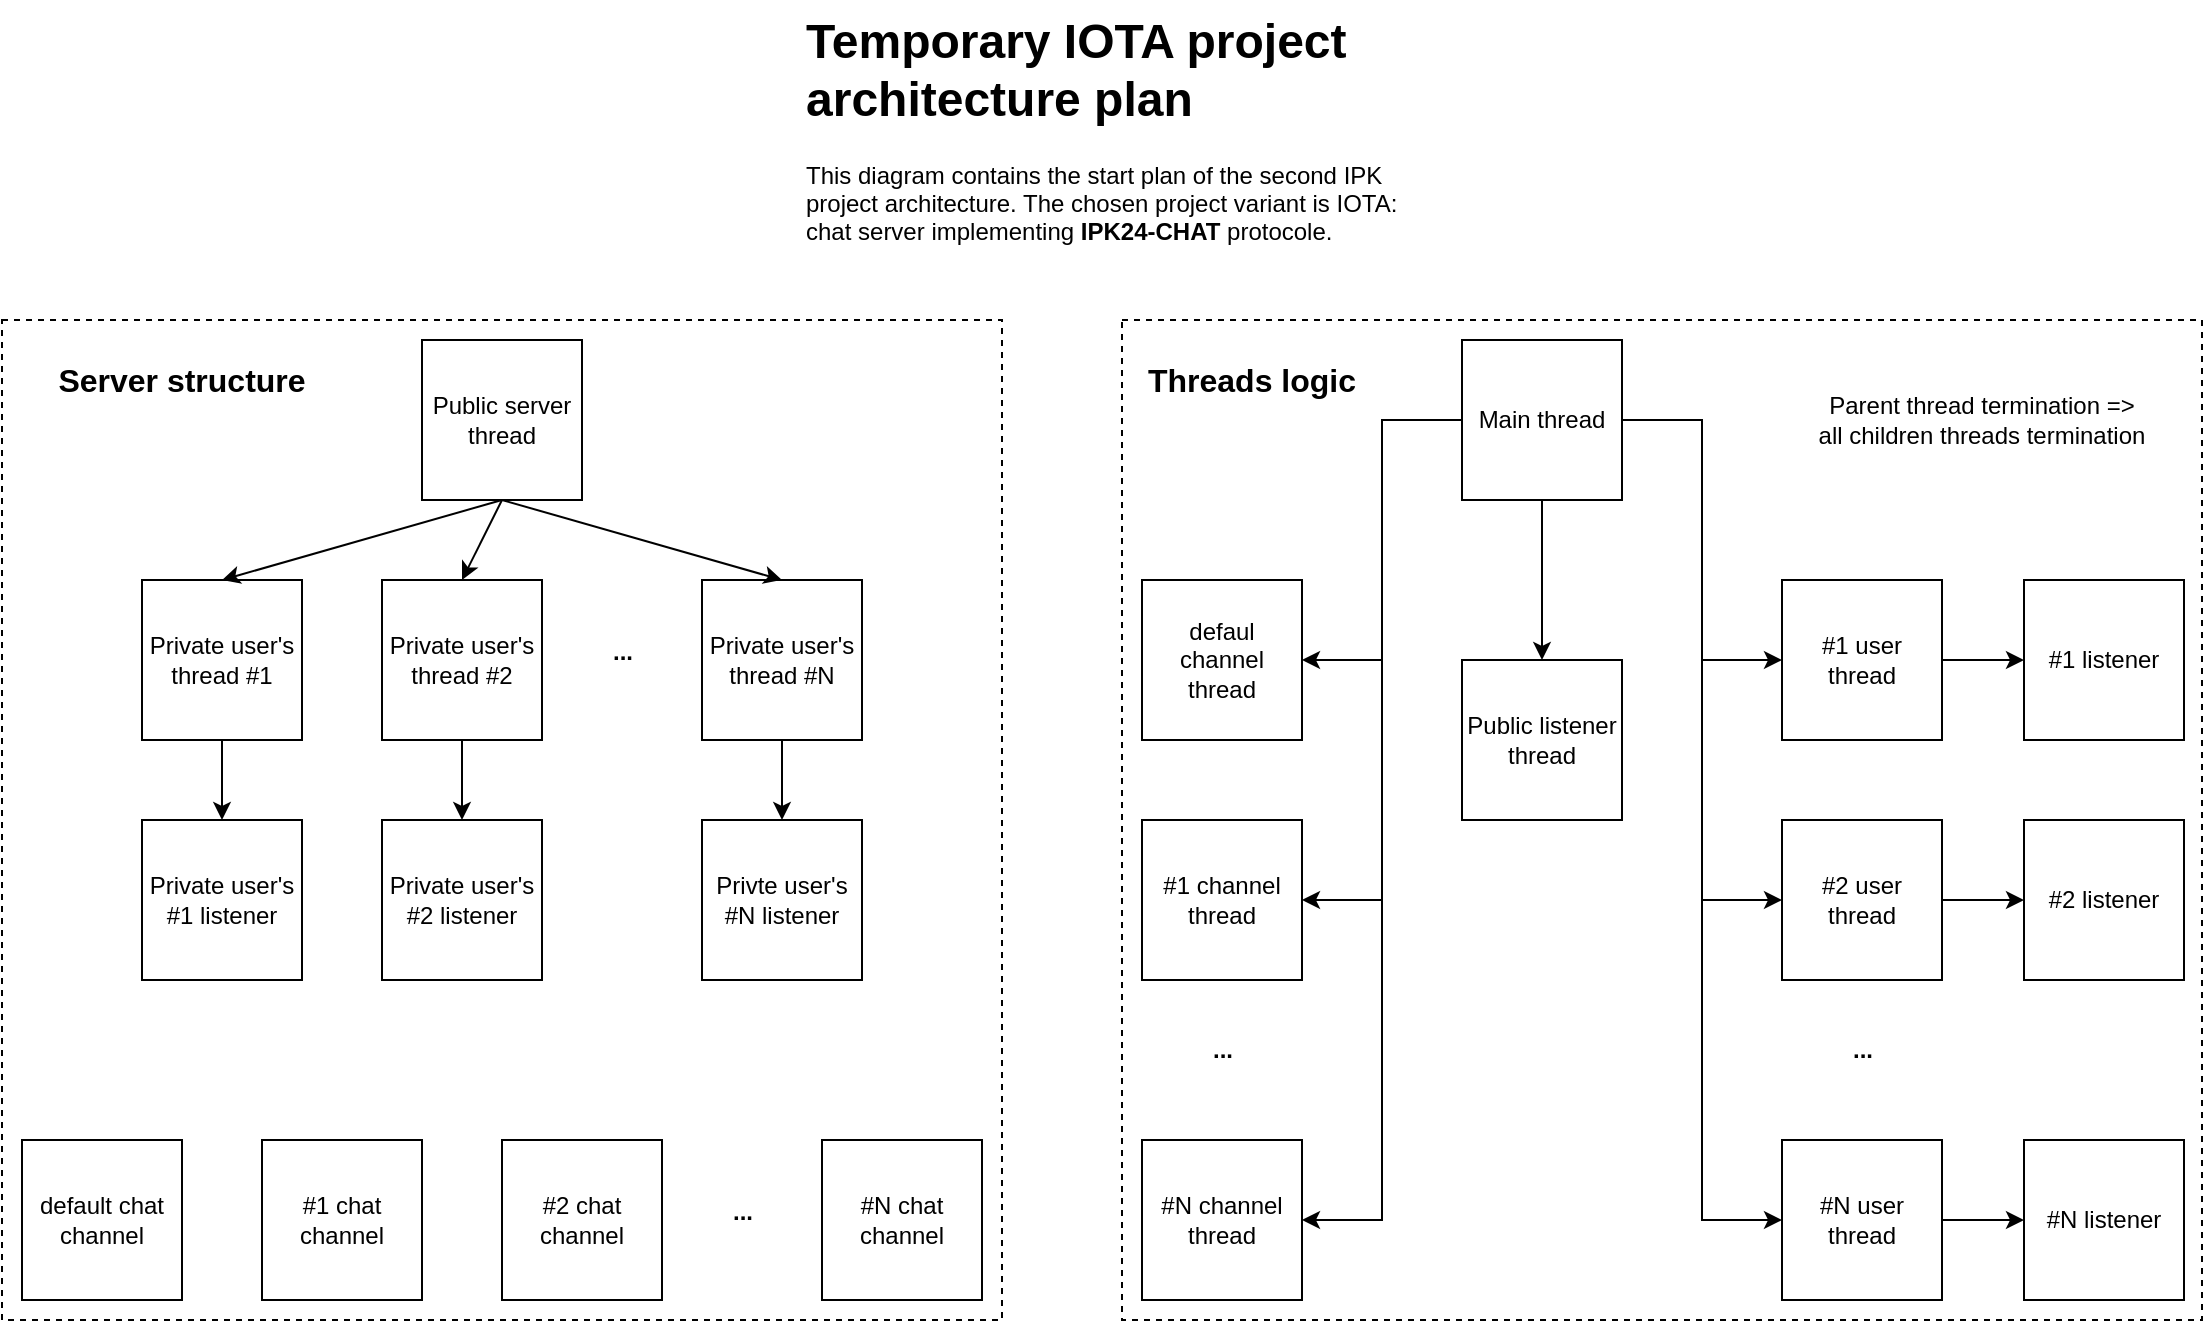 <mxfile version="24.2.1" type="device">
  <diagram name="Stránka-1" id="7D6rb1pCJwLzhzeggh4T">
    <mxGraphModel dx="1750" dy="870" grid="1" gridSize="10" guides="1" tooltips="1" connect="1" arrows="1" fold="1" page="1" pageScale="1" pageWidth="827" pageHeight="1169" math="0" shadow="0">
      <root>
        <mxCell id="0" />
        <mxCell id="1" parent="0" />
        <mxCell id="X3h0x1k-OP7gdM02qrz--1" value="&lt;h1 style=&quot;margin-top: 0px;&quot;&gt;Temporary IOTA project architecture plan&lt;/h1&gt;&lt;p&gt;This diagram contains the start plan of the second IPK project architecture. The chosen project variant is IOTA: chat server implementing &lt;b&gt;IPK24-CHAT&lt;/b&gt; protocole.&lt;/p&gt;" style="text;html=1;whiteSpace=wrap;overflow=hidden;rounded=0;" vertex="1" parent="1">
          <mxGeometry x="550" y="30" width="300" height="160" as="geometry" />
        </mxCell>
        <mxCell id="X3h0x1k-OP7gdM02qrz--2" value="Public server thread" style="whiteSpace=wrap;html=1;aspect=fixed;" vertex="1" parent="1">
          <mxGeometry x="360" y="200" width="80" height="80" as="geometry" />
        </mxCell>
        <mxCell id="X3h0x1k-OP7gdM02qrz--3" value="Private user&#39;s thread #1" style="whiteSpace=wrap;html=1;aspect=fixed;" vertex="1" parent="1">
          <mxGeometry x="220" y="320" width="80" height="80" as="geometry" />
        </mxCell>
        <mxCell id="X3h0x1k-OP7gdM02qrz--61" style="edgeStyle=orthogonalEdgeStyle;rounded=0;orthogonalLoop=1;jettySize=auto;html=1;entryX=0.5;entryY=0;entryDx=0;entryDy=0;" edge="1" parent="1" source="X3h0x1k-OP7gdM02qrz--4" target="X3h0x1k-OP7gdM02qrz--60">
          <mxGeometry relative="1" as="geometry" />
        </mxCell>
        <mxCell id="X3h0x1k-OP7gdM02qrz--4" value="Private user&#39;s thread #2" style="whiteSpace=wrap;html=1;aspect=fixed;" vertex="1" parent="1">
          <mxGeometry x="340" y="320" width="80" height="80" as="geometry" />
        </mxCell>
        <mxCell id="X3h0x1k-OP7gdM02qrz--5" value="Private user&#39;s thread #N" style="whiteSpace=wrap;html=1;aspect=fixed;" vertex="1" parent="1">
          <mxGeometry x="500" y="320" width="80" height="80" as="geometry" />
        </mxCell>
        <mxCell id="X3h0x1k-OP7gdM02qrz--6" value="&lt;b&gt;...&lt;/b&gt;" style="text;html=1;align=center;verticalAlign=middle;resizable=0;points=[];autosize=1;strokeColor=none;fillColor=none;" vertex="1" parent="1">
          <mxGeometry x="445" y="341" width="30" height="30" as="geometry" />
        </mxCell>
        <mxCell id="X3h0x1k-OP7gdM02qrz--7" value="" style="endArrow=classic;html=1;rounded=0;exitX=0.5;exitY=1;exitDx=0;exitDy=0;entryX=0.5;entryY=0;entryDx=0;entryDy=0;" edge="1" parent="1" source="X3h0x1k-OP7gdM02qrz--2" target="X3h0x1k-OP7gdM02qrz--3">
          <mxGeometry width="50" height="50" relative="1" as="geometry">
            <mxPoint x="160" y="240" as="sourcePoint" />
            <mxPoint x="210" y="190" as="targetPoint" />
          </mxGeometry>
        </mxCell>
        <mxCell id="X3h0x1k-OP7gdM02qrz--8" value="" style="endArrow=classic;html=1;rounded=0;exitX=0.5;exitY=1;exitDx=0;exitDy=0;entryX=0.5;entryY=0;entryDx=0;entryDy=0;" edge="1" parent="1" source="X3h0x1k-OP7gdM02qrz--2" target="X3h0x1k-OP7gdM02qrz--4">
          <mxGeometry width="50" height="50" relative="1" as="geometry">
            <mxPoint x="80" y="520" as="sourcePoint" />
            <mxPoint x="130" y="470" as="targetPoint" />
          </mxGeometry>
        </mxCell>
        <mxCell id="X3h0x1k-OP7gdM02qrz--10" value="" style="endArrow=classic;html=1;rounded=0;exitX=0.5;exitY=1;exitDx=0;exitDy=0;entryX=0.5;entryY=0;entryDx=0;entryDy=0;" edge="1" parent="1" source="X3h0x1k-OP7gdM02qrz--2" target="X3h0x1k-OP7gdM02qrz--5">
          <mxGeometry width="50" height="50" relative="1" as="geometry">
            <mxPoint x="320" y="530" as="sourcePoint" />
            <mxPoint x="370" y="480" as="targetPoint" />
          </mxGeometry>
        </mxCell>
        <mxCell id="X3h0x1k-OP7gdM02qrz--11" value="Private user&#39;s #1 listener" style="whiteSpace=wrap;html=1;aspect=fixed;" vertex="1" parent="1">
          <mxGeometry x="220" y="440" width="80" height="80" as="geometry" />
        </mxCell>
        <mxCell id="X3h0x1k-OP7gdM02qrz--15" value="" style="endArrow=classic;html=1;rounded=0;exitX=0.5;exitY=1;exitDx=0;exitDy=0;entryX=0.5;entryY=0;entryDx=0;entryDy=0;" edge="1" parent="1" source="X3h0x1k-OP7gdM02qrz--3" target="X3h0x1k-OP7gdM02qrz--11">
          <mxGeometry width="50" height="50" relative="1" as="geometry">
            <mxPoint x="150" y="370" as="sourcePoint" />
            <mxPoint x="200" y="320" as="targetPoint" />
          </mxGeometry>
        </mxCell>
        <mxCell id="X3h0x1k-OP7gdM02qrz--17" value="Privte user&#39;s #N listener" style="whiteSpace=wrap;html=1;aspect=fixed;" vertex="1" parent="1">
          <mxGeometry x="500" y="440" width="80" height="80" as="geometry" />
        </mxCell>
        <mxCell id="X3h0x1k-OP7gdM02qrz--21" value="" style="endArrow=classic;html=1;rounded=0;exitX=0.5;exitY=1;exitDx=0;exitDy=0;entryX=0.5;entryY=0;entryDx=0;entryDy=0;" edge="1" parent="1" source="X3h0x1k-OP7gdM02qrz--5" target="X3h0x1k-OP7gdM02qrz--17">
          <mxGeometry width="50" height="50" relative="1" as="geometry">
            <mxPoint x="410" y="670" as="sourcePoint" />
            <mxPoint x="460" y="620" as="targetPoint" />
          </mxGeometry>
        </mxCell>
        <mxCell id="X3h0x1k-OP7gdM02qrz--23" value="default chat channel" style="whiteSpace=wrap;html=1;aspect=fixed;" vertex="1" parent="1">
          <mxGeometry x="160" y="600" width="80" height="80" as="geometry" />
        </mxCell>
        <mxCell id="X3h0x1k-OP7gdM02qrz--24" value="#1 chat channel" style="whiteSpace=wrap;html=1;aspect=fixed;" vertex="1" parent="1">
          <mxGeometry x="280" y="600" width="80" height="80" as="geometry" />
        </mxCell>
        <mxCell id="X3h0x1k-OP7gdM02qrz--26" value="#2 chat channel" style="whiteSpace=wrap;html=1;aspect=fixed;" vertex="1" parent="1">
          <mxGeometry x="400" y="600" width="80" height="80" as="geometry" />
        </mxCell>
        <mxCell id="X3h0x1k-OP7gdM02qrz--27" value="#N chat channel" style="whiteSpace=wrap;html=1;aspect=fixed;" vertex="1" parent="1">
          <mxGeometry x="560" y="600" width="80" height="80" as="geometry" />
        </mxCell>
        <mxCell id="X3h0x1k-OP7gdM02qrz--29" value="&lt;b&gt;...&lt;/b&gt;" style="text;html=1;align=center;verticalAlign=middle;resizable=0;points=[];autosize=1;strokeColor=none;fillColor=none;" vertex="1" parent="1">
          <mxGeometry x="505" y="621" width="30" height="30" as="geometry" />
        </mxCell>
        <mxCell id="X3h0x1k-OP7gdM02qrz--30" value="" style="whiteSpace=wrap;html=1;aspect=fixed;fillColor=none;dashed=1;shadow=0;glass=0;rounded=0;" vertex="1" parent="1">
          <mxGeometry x="150" y="190" width="500" height="500" as="geometry" />
        </mxCell>
        <mxCell id="X3h0x1k-OP7gdM02qrz--31" value="&lt;font style=&quot;font-size: 16px;&quot;&gt;&lt;b&gt;Server structure&lt;/b&gt;&lt;/font&gt;" style="text;html=1;align=center;verticalAlign=middle;whiteSpace=wrap;rounded=0;" vertex="1" parent="1">
          <mxGeometry x="160" y="200" width="160" height="40" as="geometry" />
        </mxCell>
        <mxCell id="X3h0x1k-OP7gdM02qrz--45" style="edgeStyle=orthogonalEdgeStyle;rounded=0;orthogonalLoop=1;jettySize=auto;html=1;entryX=0.5;entryY=0;entryDx=0;entryDy=0;" edge="1" parent="1" source="X3h0x1k-OP7gdM02qrz--32" target="X3h0x1k-OP7gdM02qrz--33">
          <mxGeometry relative="1" as="geometry" />
        </mxCell>
        <mxCell id="X3h0x1k-OP7gdM02qrz--32" value="Main thread" style="whiteSpace=wrap;html=1;aspect=fixed;" vertex="1" parent="1">
          <mxGeometry x="880" y="200" width="80" height="80" as="geometry" />
        </mxCell>
        <mxCell id="X3h0x1k-OP7gdM02qrz--33" value="Public listener thread" style="whiteSpace=wrap;html=1;aspect=fixed;" vertex="1" parent="1">
          <mxGeometry x="880" y="360" width="80" height="80" as="geometry" />
        </mxCell>
        <mxCell id="X3h0x1k-OP7gdM02qrz--34" value="defaul channel thread" style="whiteSpace=wrap;html=1;aspect=fixed;" vertex="1" parent="1">
          <mxGeometry x="720" y="320" width="80" height="80" as="geometry" />
        </mxCell>
        <mxCell id="X3h0x1k-OP7gdM02qrz--38" value="#1 channel thread" style="whiteSpace=wrap;html=1;aspect=fixed;" vertex="1" parent="1">
          <mxGeometry x="720" y="440" width="80" height="80" as="geometry" />
        </mxCell>
        <mxCell id="X3h0x1k-OP7gdM02qrz--39" value="#N channel thread" style="whiteSpace=wrap;html=1;aspect=fixed;" vertex="1" parent="1">
          <mxGeometry x="720" y="600" width="80" height="80" as="geometry" />
        </mxCell>
        <mxCell id="X3h0x1k-OP7gdM02qrz--40" value="&lt;b&gt;...&lt;/b&gt;" style="text;html=1;align=center;verticalAlign=middle;resizable=0;points=[];autosize=1;strokeColor=none;fillColor=none;" vertex="1" parent="1">
          <mxGeometry x="745" y="540" width="30" height="30" as="geometry" />
        </mxCell>
        <mxCell id="X3h0x1k-OP7gdM02qrz--42" value="" style="endArrow=classic;html=1;rounded=0;exitX=0;exitY=0.5;exitDx=0;exitDy=0;entryX=1;entryY=0.5;entryDx=0;entryDy=0;" edge="1" parent="1" source="X3h0x1k-OP7gdM02qrz--32" target="X3h0x1k-OP7gdM02qrz--39">
          <mxGeometry width="50" height="50" relative="1" as="geometry">
            <mxPoint x="870" y="460" as="sourcePoint" />
            <mxPoint x="920" y="410" as="targetPoint" />
            <Array as="points">
              <mxPoint x="840" y="240" />
              <mxPoint x="840" y="640" />
            </Array>
          </mxGeometry>
        </mxCell>
        <mxCell id="X3h0x1k-OP7gdM02qrz--43" value="" style="endArrow=classic;html=1;rounded=0;entryX=1;entryY=0.5;entryDx=0;entryDy=0;" edge="1" parent="1" target="X3h0x1k-OP7gdM02qrz--38">
          <mxGeometry width="50" height="50" relative="1" as="geometry">
            <mxPoint x="840" y="480" as="sourcePoint" />
            <mxPoint x="930" y="500" as="targetPoint" />
          </mxGeometry>
        </mxCell>
        <mxCell id="X3h0x1k-OP7gdM02qrz--44" value="" style="endArrow=classic;html=1;rounded=0;entryX=1;entryY=0.5;entryDx=0;entryDy=0;" edge="1" parent="1" target="X3h0x1k-OP7gdM02qrz--34">
          <mxGeometry width="50" height="50" relative="1" as="geometry">
            <mxPoint x="840" y="360" as="sourcePoint" />
            <mxPoint x="750" y="390" as="targetPoint" />
          </mxGeometry>
        </mxCell>
        <mxCell id="X3h0x1k-OP7gdM02qrz--64" style="edgeStyle=orthogonalEdgeStyle;rounded=0;orthogonalLoop=1;jettySize=auto;html=1;entryX=0;entryY=0.5;entryDx=0;entryDy=0;" edge="1" parent="1" source="X3h0x1k-OP7gdM02qrz--47" target="X3h0x1k-OP7gdM02qrz--57">
          <mxGeometry relative="1" as="geometry" />
        </mxCell>
        <mxCell id="X3h0x1k-OP7gdM02qrz--47" value="#1 user&lt;br&gt;thread" style="whiteSpace=wrap;html=1;aspect=fixed;" vertex="1" parent="1">
          <mxGeometry x="1040" y="320" width="80" height="80" as="geometry" />
        </mxCell>
        <mxCell id="X3h0x1k-OP7gdM02qrz--65" style="edgeStyle=orthogonalEdgeStyle;rounded=0;orthogonalLoop=1;jettySize=auto;html=1;" edge="1" parent="1" source="X3h0x1k-OP7gdM02qrz--49" target="X3h0x1k-OP7gdM02qrz--62">
          <mxGeometry relative="1" as="geometry" />
        </mxCell>
        <mxCell id="X3h0x1k-OP7gdM02qrz--49" value="#2 user&lt;br&gt;thread" style="whiteSpace=wrap;html=1;aspect=fixed;" vertex="1" parent="1">
          <mxGeometry x="1040" y="440" width="80" height="80" as="geometry" />
        </mxCell>
        <mxCell id="X3h0x1k-OP7gdM02qrz--66" style="edgeStyle=orthogonalEdgeStyle;rounded=0;orthogonalLoop=1;jettySize=auto;html=1;entryX=0;entryY=0.5;entryDx=0;entryDy=0;" edge="1" parent="1" source="X3h0x1k-OP7gdM02qrz--50" target="X3h0x1k-OP7gdM02qrz--63">
          <mxGeometry relative="1" as="geometry" />
        </mxCell>
        <mxCell id="X3h0x1k-OP7gdM02qrz--50" value="#N user&lt;br&gt;thread" style="whiteSpace=wrap;html=1;aspect=fixed;" vertex="1" parent="1">
          <mxGeometry x="1040" y="600" width="80" height="80" as="geometry" />
        </mxCell>
        <mxCell id="X3h0x1k-OP7gdM02qrz--52" value="&lt;b&gt;...&lt;/b&gt;" style="text;html=1;align=center;verticalAlign=middle;resizable=0;points=[];autosize=1;strokeColor=none;fillColor=none;" vertex="1" parent="1">
          <mxGeometry x="1065" y="540" width="30" height="30" as="geometry" />
        </mxCell>
        <mxCell id="X3h0x1k-OP7gdM02qrz--53" value="" style="endArrow=classic;html=1;rounded=0;exitX=1;exitY=0.5;exitDx=0;exitDy=0;entryX=0;entryY=0.5;entryDx=0;entryDy=0;" edge="1" parent="1" source="X3h0x1k-OP7gdM02qrz--32" target="X3h0x1k-OP7gdM02qrz--50">
          <mxGeometry width="50" height="50" relative="1" as="geometry">
            <mxPoint x="1080" y="270" as="sourcePoint" />
            <mxPoint x="1130" y="220" as="targetPoint" />
            <Array as="points">
              <mxPoint x="1000" y="240" />
              <mxPoint x="1000" y="640" />
            </Array>
          </mxGeometry>
        </mxCell>
        <mxCell id="X3h0x1k-OP7gdM02qrz--54" value="" style="endArrow=classic;html=1;rounded=0;entryX=0;entryY=0.5;entryDx=0;entryDy=0;" edge="1" parent="1" target="X3h0x1k-OP7gdM02qrz--49">
          <mxGeometry width="50" height="50" relative="1" as="geometry">
            <mxPoint x="1000" y="480" as="sourcePoint" />
            <mxPoint x="970" y="510" as="targetPoint" />
          </mxGeometry>
        </mxCell>
        <mxCell id="X3h0x1k-OP7gdM02qrz--55" value="" style="endArrow=classic;html=1;rounded=0;entryX=0;entryY=0.5;entryDx=0;entryDy=0;" edge="1" parent="1" target="X3h0x1k-OP7gdM02qrz--47">
          <mxGeometry width="50" height="50" relative="1" as="geometry">
            <mxPoint x="1000" y="360" as="sourcePoint" />
            <mxPoint x="950" y="470" as="targetPoint" />
          </mxGeometry>
        </mxCell>
        <mxCell id="X3h0x1k-OP7gdM02qrz--57" value="#1 listener" style="whiteSpace=wrap;html=1;aspect=fixed;" vertex="1" parent="1">
          <mxGeometry x="1161" y="320" width="80" height="80" as="geometry" />
        </mxCell>
        <mxCell id="X3h0x1k-OP7gdM02qrz--60" value="Private user&#39;s #2 listener" style="whiteSpace=wrap;html=1;aspect=fixed;" vertex="1" parent="1">
          <mxGeometry x="340" y="440" width="80" height="80" as="geometry" />
        </mxCell>
        <mxCell id="X3h0x1k-OP7gdM02qrz--62" value="#2 listener" style="whiteSpace=wrap;html=1;aspect=fixed;" vertex="1" parent="1">
          <mxGeometry x="1161" y="440" width="80" height="80" as="geometry" />
        </mxCell>
        <mxCell id="X3h0x1k-OP7gdM02qrz--63" value="#N listener" style="whiteSpace=wrap;html=1;aspect=fixed;" vertex="1" parent="1">
          <mxGeometry x="1161" y="600" width="80" height="80" as="geometry" />
        </mxCell>
        <mxCell id="X3h0x1k-OP7gdM02qrz--67" value="Parent thread termination =&amp;gt;&lt;br&gt;all children threads termination" style="text;html=1;align=center;verticalAlign=middle;whiteSpace=wrap;rounded=0;" vertex="1" parent="1">
          <mxGeometry x="1040" y="200" width="200" height="80" as="geometry" />
        </mxCell>
        <mxCell id="X3h0x1k-OP7gdM02qrz--68" value="" style="whiteSpace=wrap;html=1;fillColor=none;dashed=1;shadow=0;glass=0;rounded=0;" vertex="1" parent="1">
          <mxGeometry x="710" y="190" width="540" height="500" as="geometry" />
        </mxCell>
        <mxCell id="X3h0x1k-OP7gdM02qrz--70" value="&lt;font style=&quot;font-size: 16px;&quot;&gt;&lt;b&gt;Threads logic&lt;/b&gt;&lt;/font&gt;" style="text;html=1;align=center;verticalAlign=middle;whiteSpace=wrap;rounded=0;" vertex="1" parent="1">
          <mxGeometry x="720" y="200" width="110" height="40" as="geometry" />
        </mxCell>
      </root>
    </mxGraphModel>
  </diagram>
</mxfile>
